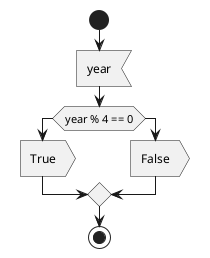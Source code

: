 @startuml
'https://plantuml.com/activity-diagram-beta

start
:year<
if (year % 4 == 0) then
    :True>
else
    :False>
endif

stop

@enduml

